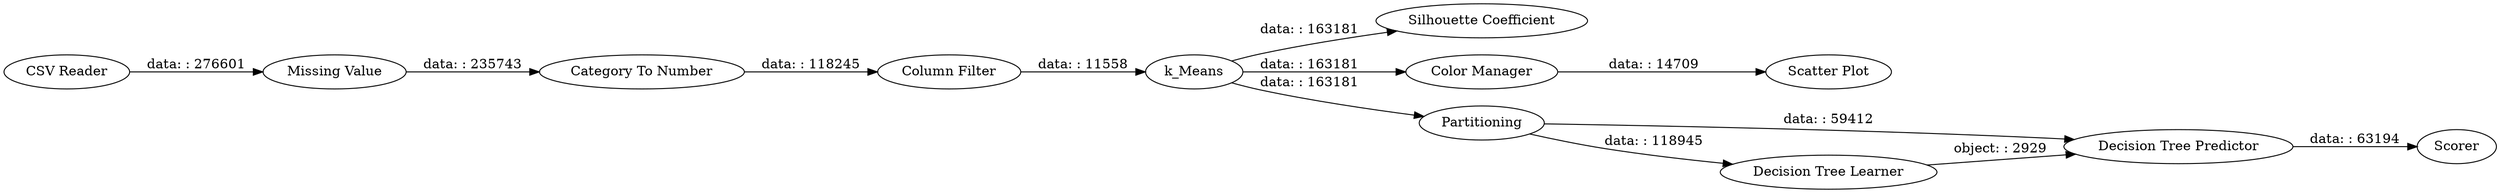digraph {
	"9023982314893033546_11" [label=Scorer]
	"9023982314893033546_10" [label="Decision Tree Predictor"]
	"9023982314893033546_13" [label="Decision Tree Learner"]
	"9023982314893033546_8" [label="Silhouette Coefficient"]
	"9023982314893033546_7" [label="Scatter Plot"]
	"9023982314893033546_2" [label="Missing Value"]
	"9023982314893033546_5" [label=k_Means]
	"9023982314893033546_1" [label="CSV Reader"]
	"9023982314893033546_4" [label="Column Filter"]
	"9023982314893033546_6" [label="Color Manager"]
	"9023982314893033546_3" [label="Category To Number"]
	"9023982314893033546_12" [label=Partitioning]
	"9023982314893033546_2" -> "9023982314893033546_3" [label="data: : 235743"]
	"9023982314893033546_12" -> "9023982314893033546_10" [label="data: : 59412"]
	"9023982314893033546_6" -> "9023982314893033546_7" [label="data: : 14709"]
	"9023982314893033546_5" -> "9023982314893033546_8" [label="data: : 163181"]
	"9023982314893033546_4" -> "9023982314893033546_5" [label="data: : 11558"]
	"9023982314893033546_12" -> "9023982314893033546_13" [label="data: : 118945"]
	"9023982314893033546_13" -> "9023982314893033546_10" [label="object: : 2929"]
	"9023982314893033546_5" -> "9023982314893033546_12" [label="data: : 163181"]
	"9023982314893033546_10" -> "9023982314893033546_11" [label="data: : 63194"]
	"9023982314893033546_3" -> "9023982314893033546_4" [label="data: : 118245"]
	"9023982314893033546_5" -> "9023982314893033546_6" [label="data: : 163181"]
	"9023982314893033546_1" -> "9023982314893033546_2" [label="data: : 276601"]
	rankdir=LR
}
